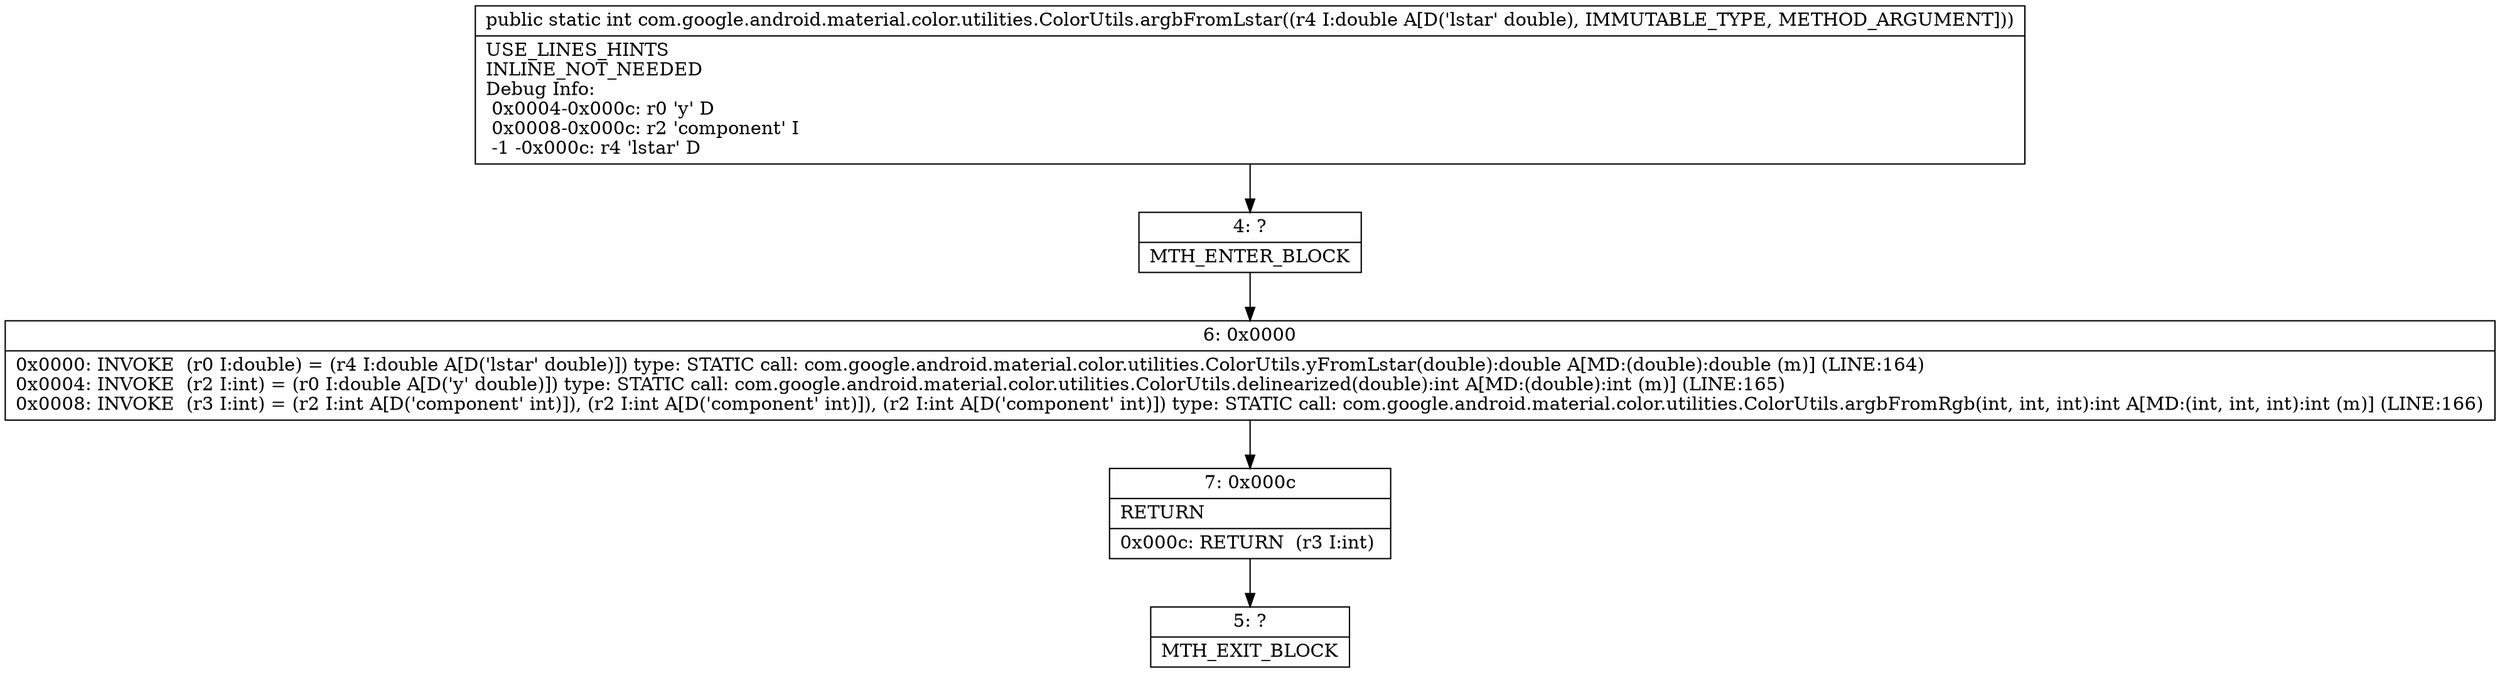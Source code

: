 digraph "CFG forcom.google.android.material.color.utilities.ColorUtils.argbFromLstar(D)I" {
Node_4 [shape=record,label="{4\:\ ?|MTH_ENTER_BLOCK\l}"];
Node_6 [shape=record,label="{6\:\ 0x0000|0x0000: INVOKE  (r0 I:double) = (r4 I:double A[D('lstar' double)]) type: STATIC call: com.google.android.material.color.utilities.ColorUtils.yFromLstar(double):double A[MD:(double):double (m)] (LINE:164)\l0x0004: INVOKE  (r2 I:int) = (r0 I:double A[D('y' double)]) type: STATIC call: com.google.android.material.color.utilities.ColorUtils.delinearized(double):int A[MD:(double):int (m)] (LINE:165)\l0x0008: INVOKE  (r3 I:int) = (r2 I:int A[D('component' int)]), (r2 I:int A[D('component' int)]), (r2 I:int A[D('component' int)]) type: STATIC call: com.google.android.material.color.utilities.ColorUtils.argbFromRgb(int, int, int):int A[MD:(int, int, int):int (m)] (LINE:166)\l}"];
Node_7 [shape=record,label="{7\:\ 0x000c|RETURN\l|0x000c: RETURN  (r3 I:int) \l}"];
Node_5 [shape=record,label="{5\:\ ?|MTH_EXIT_BLOCK\l}"];
MethodNode[shape=record,label="{public static int com.google.android.material.color.utilities.ColorUtils.argbFromLstar((r4 I:double A[D('lstar' double), IMMUTABLE_TYPE, METHOD_ARGUMENT]))  | USE_LINES_HINTS\lINLINE_NOT_NEEDED\lDebug Info:\l  0x0004\-0x000c: r0 'y' D\l  0x0008\-0x000c: r2 'component' I\l  \-1 \-0x000c: r4 'lstar' D\l}"];
MethodNode -> Node_4;Node_4 -> Node_6;
Node_6 -> Node_7;
Node_7 -> Node_5;
}

